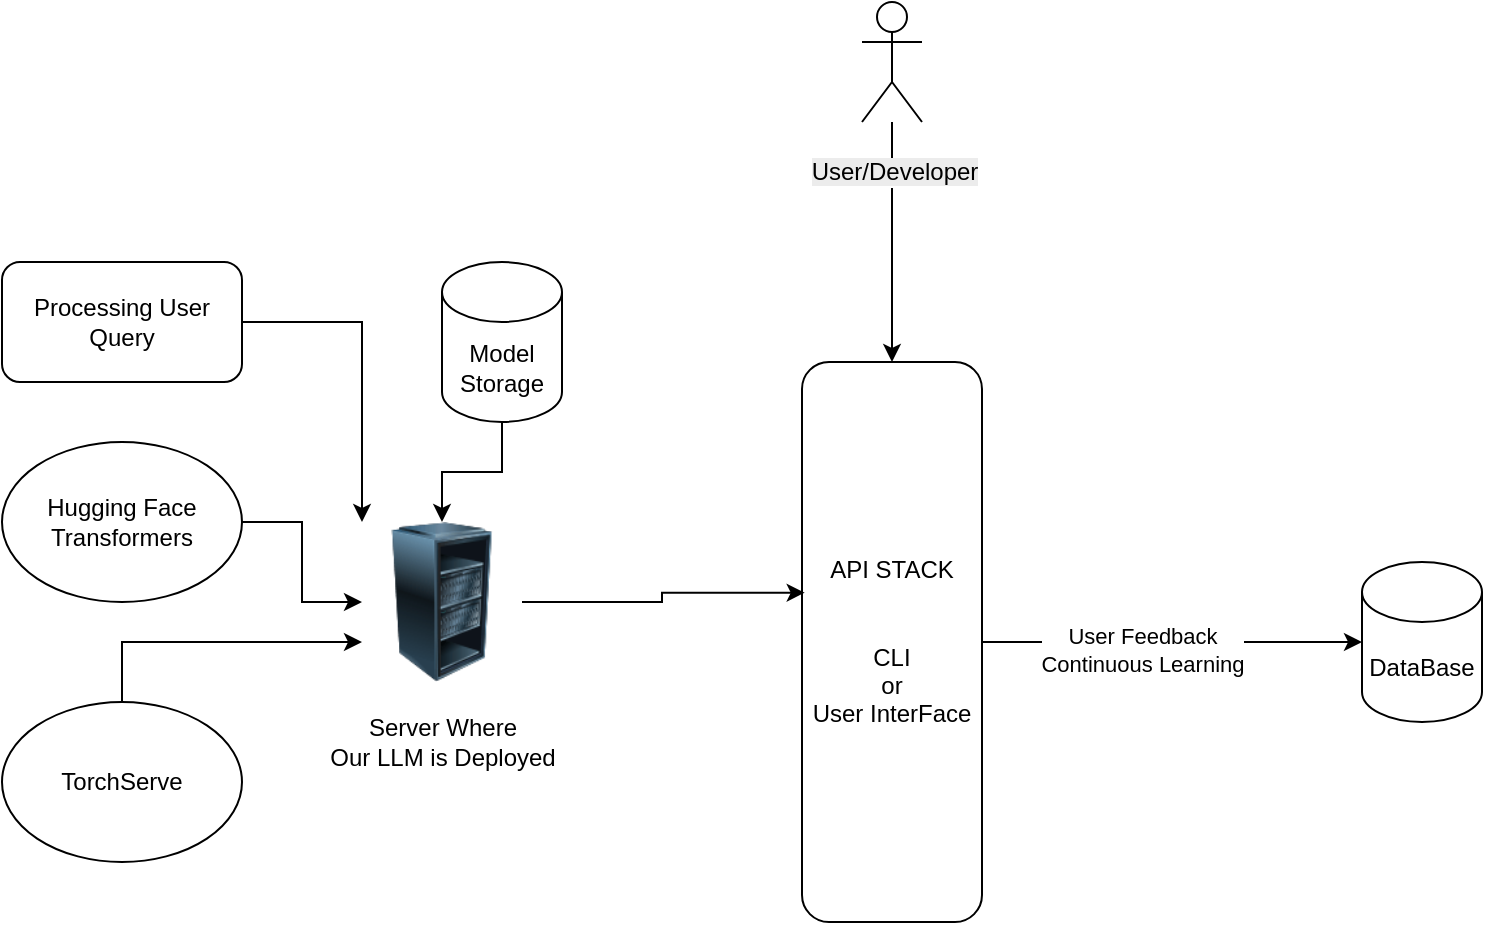 <mxfile version="28.0.6">
  <diagram name="Page-1" id="QPna4G8ReAd9xaOdWk3A">
    <mxGraphModel dx="786" dy="1531" grid="1" gridSize="10" guides="1" tooltips="1" connect="1" arrows="1" fold="1" page="1" pageScale="1" pageWidth="850" pageHeight="1100" math="0" shadow="0">
      <root>
        <mxCell id="0" />
        <mxCell id="1" parent="0" />
        <mxCell id="BuaP5CXVqgNOtvjeHEu--2" value="API STACK&lt;div&gt;&lt;br&gt;&lt;/div&gt;&lt;div&gt;&lt;br&gt;&lt;/div&gt;&lt;div&gt;CLI&lt;/div&gt;&lt;div&gt;or&lt;/div&gt;&lt;div&gt;User InterFace&lt;/div&gt;" style="rounded=1;whiteSpace=wrap;html=1;" vertex="1" parent="1">
          <mxGeometry x="440" y="-370" width="90" height="280" as="geometry" />
        </mxCell>
        <mxCell id="BuaP5CXVqgNOtvjeHEu--5" value="Server Where&lt;div&gt;Our LLM is Deployed&lt;/div&gt;" style="text;html=1;align=center;verticalAlign=middle;resizable=0;points=[];autosize=1;strokeColor=none;fillColor=none;" vertex="1" parent="1">
          <mxGeometry x="190" y="-200" width="140" height="40" as="geometry" />
        </mxCell>
        <mxCell id="BuaP5CXVqgNOtvjeHEu--22" value="" style="edgeStyle=orthogonalEdgeStyle;rounded=0;orthogonalLoop=1;jettySize=auto;html=1;" edge="1" parent="1" source="BuaP5CXVqgNOtvjeHEu--6" target="BuaP5CXVqgNOtvjeHEu--12">
          <mxGeometry relative="1" as="geometry">
            <Array as="points">
              <mxPoint x="220" y="-390" />
            </Array>
          </mxGeometry>
        </mxCell>
        <mxCell id="BuaP5CXVqgNOtvjeHEu--6" value="Processing User Query" style="rounded=1;whiteSpace=wrap;html=1;" vertex="1" parent="1">
          <mxGeometry x="40" y="-420" width="120" height="60" as="geometry" />
        </mxCell>
        <mxCell id="BuaP5CXVqgNOtvjeHEu--21" value="" style="edgeStyle=orthogonalEdgeStyle;rounded=0;orthogonalLoop=1;jettySize=auto;html=1;" edge="1" parent="1" source="BuaP5CXVqgNOtvjeHEu--8" target="BuaP5CXVqgNOtvjeHEu--12">
          <mxGeometry relative="1" as="geometry" />
        </mxCell>
        <mxCell id="BuaP5CXVqgNOtvjeHEu--8" value="Model Storage" style="shape=cylinder3;whiteSpace=wrap;html=1;boundedLbl=1;backgroundOutline=1;size=15;" vertex="1" parent="1">
          <mxGeometry x="260" y="-420" width="60" height="80" as="geometry" />
        </mxCell>
        <mxCell id="BuaP5CXVqgNOtvjeHEu--12" value="" style="image;html=1;image=img/lib/clip_art/computers/Server_Rack_Partial_128x128.png" vertex="1" parent="1">
          <mxGeometry x="220" y="-290" width="80" height="80" as="geometry" />
        </mxCell>
        <mxCell id="BuaP5CXVqgNOtvjeHEu--23" value="" style="edgeStyle=orthogonalEdgeStyle;rounded=0;orthogonalLoop=1;jettySize=auto;html=1;" edge="1" parent="1" source="BuaP5CXVqgNOtvjeHEu--13" target="BuaP5CXVqgNOtvjeHEu--12">
          <mxGeometry relative="1" as="geometry" />
        </mxCell>
        <mxCell id="BuaP5CXVqgNOtvjeHEu--13" value="Hugging Face Transformers" style="ellipse;whiteSpace=wrap;html=1;" vertex="1" parent="1">
          <mxGeometry x="40" y="-330" width="120" height="80" as="geometry" />
        </mxCell>
        <mxCell id="BuaP5CXVqgNOtvjeHEu--26" style="edgeStyle=orthogonalEdgeStyle;rounded=0;orthogonalLoop=1;jettySize=auto;html=1;exitX=0.5;exitY=0;exitDx=0;exitDy=0;entryX=0;entryY=0.75;entryDx=0;entryDy=0;" edge="1" parent="1" source="BuaP5CXVqgNOtvjeHEu--14" target="BuaP5CXVqgNOtvjeHEu--12">
          <mxGeometry relative="1" as="geometry" />
        </mxCell>
        <mxCell id="BuaP5CXVqgNOtvjeHEu--14" value="TorchServe" style="ellipse;whiteSpace=wrap;html=1;" vertex="1" parent="1">
          <mxGeometry x="40" y="-200" width="120" height="80" as="geometry" />
        </mxCell>
        <mxCell id="BuaP5CXVqgNOtvjeHEu--16" value="" style="edgeStyle=orthogonalEdgeStyle;rounded=0;orthogonalLoop=1;jettySize=auto;html=1;" edge="1" parent="1" source="BuaP5CXVqgNOtvjeHEu--15" target="BuaP5CXVqgNOtvjeHEu--2">
          <mxGeometry relative="1" as="geometry">
            <mxPoint x="480" y="-460" as="sourcePoint" />
          </mxGeometry>
        </mxCell>
        <mxCell id="BuaP5CXVqgNOtvjeHEu--29" value="&lt;span style=&quot;font-size: 12px; background-color: rgb(236, 236, 236);&quot;&gt;User/Developer&lt;/span&gt;" style="edgeLabel;html=1;align=center;verticalAlign=middle;resizable=0;points=[];" vertex="1" connectable="0" parent="BuaP5CXVqgNOtvjeHEu--16">
          <mxGeometry x="-0.594" y="1" relative="1" as="geometry">
            <mxPoint as="offset" />
          </mxGeometry>
        </mxCell>
        <mxCell id="BuaP5CXVqgNOtvjeHEu--15" value="" style="shape=umlActor;verticalLabelPosition=bottom;verticalAlign=top;html=1;outlineConnect=0;" vertex="1" parent="1">
          <mxGeometry x="470" y="-550" width="30" height="60" as="geometry" />
        </mxCell>
        <mxCell id="BuaP5CXVqgNOtvjeHEu--17" value="DataBase" style="shape=cylinder3;whiteSpace=wrap;html=1;boundedLbl=1;backgroundOutline=1;size=15;" vertex="1" parent="1">
          <mxGeometry x="720" y="-270" width="60" height="80" as="geometry" />
        </mxCell>
        <mxCell id="BuaP5CXVqgNOtvjeHEu--18" style="edgeStyle=orthogonalEdgeStyle;rounded=0;orthogonalLoop=1;jettySize=auto;html=1;entryX=0;entryY=0.5;entryDx=0;entryDy=0;entryPerimeter=0;" edge="1" parent="1" source="BuaP5CXVqgNOtvjeHEu--2" target="BuaP5CXVqgNOtvjeHEu--17">
          <mxGeometry relative="1" as="geometry" />
        </mxCell>
        <mxCell id="BuaP5CXVqgNOtvjeHEu--19" value="User Feedback&lt;div&gt;Continuous Learning&lt;/div&gt;" style="edgeLabel;html=1;align=center;verticalAlign=middle;resizable=0;points=[];" vertex="1" connectable="0" parent="BuaP5CXVqgNOtvjeHEu--18">
          <mxGeometry x="-0.16" y="-4" relative="1" as="geometry">
            <mxPoint as="offset" />
          </mxGeometry>
        </mxCell>
        <mxCell id="BuaP5CXVqgNOtvjeHEu--20" style="edgeStyle=orthogonalEdgeStyle;rounded=0;orthogonalLoop=1;jettySize=auto;html=1;exitX=1;exitY=0.5;exitDx=0;exitDy=0;entryX=0.015;entryY=0.412;entryDx=0;entryDy=0;entryPerimeter=0;" edge="1" parent="1" source="BuaP5CXVqgNOtvjeHEu--12" target="BuaP5CXVqgNOtvjeHEu--2">
          <mxGeometry relative="1" as="geometry" />
        </mxCell>
      </root>
    </mxGraphModel>
  </diagram>
</mxfile>
